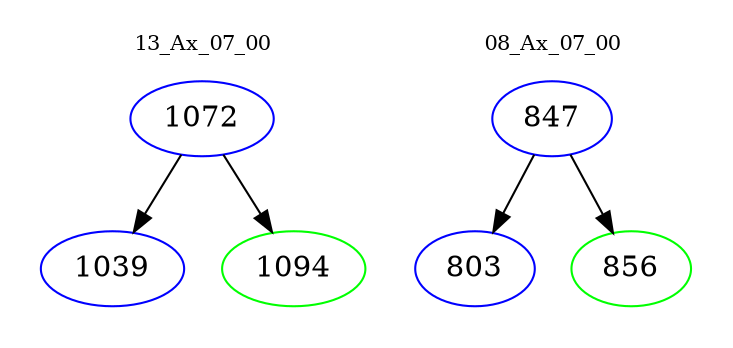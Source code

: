 digraph{
subgraph cluster_0 {
color = white
label = "13_Ax_07_00";
fontsize=10;
T0_1072 [label="1072", color="blue"]
T0_1072 -> T0_1039 [color="black"]
T0_1039 [label="1039", color="blue"]
T0_1072 -> T0_1094 [color="black"]
T0_1094 [label="1094", color="green"]
}
subgraph cluster_1 {
color = white
label = "08_Ax_07_00";
fontsize=10;
T1_847 [label="847", color="blue"]
T1_847 -> T1_803 [color="black"]
T1_803 [label="803", color="blue"]
T1_847 -> T1_856 [color="black"]
T1_856 [label="856", color="green"]
}
}
